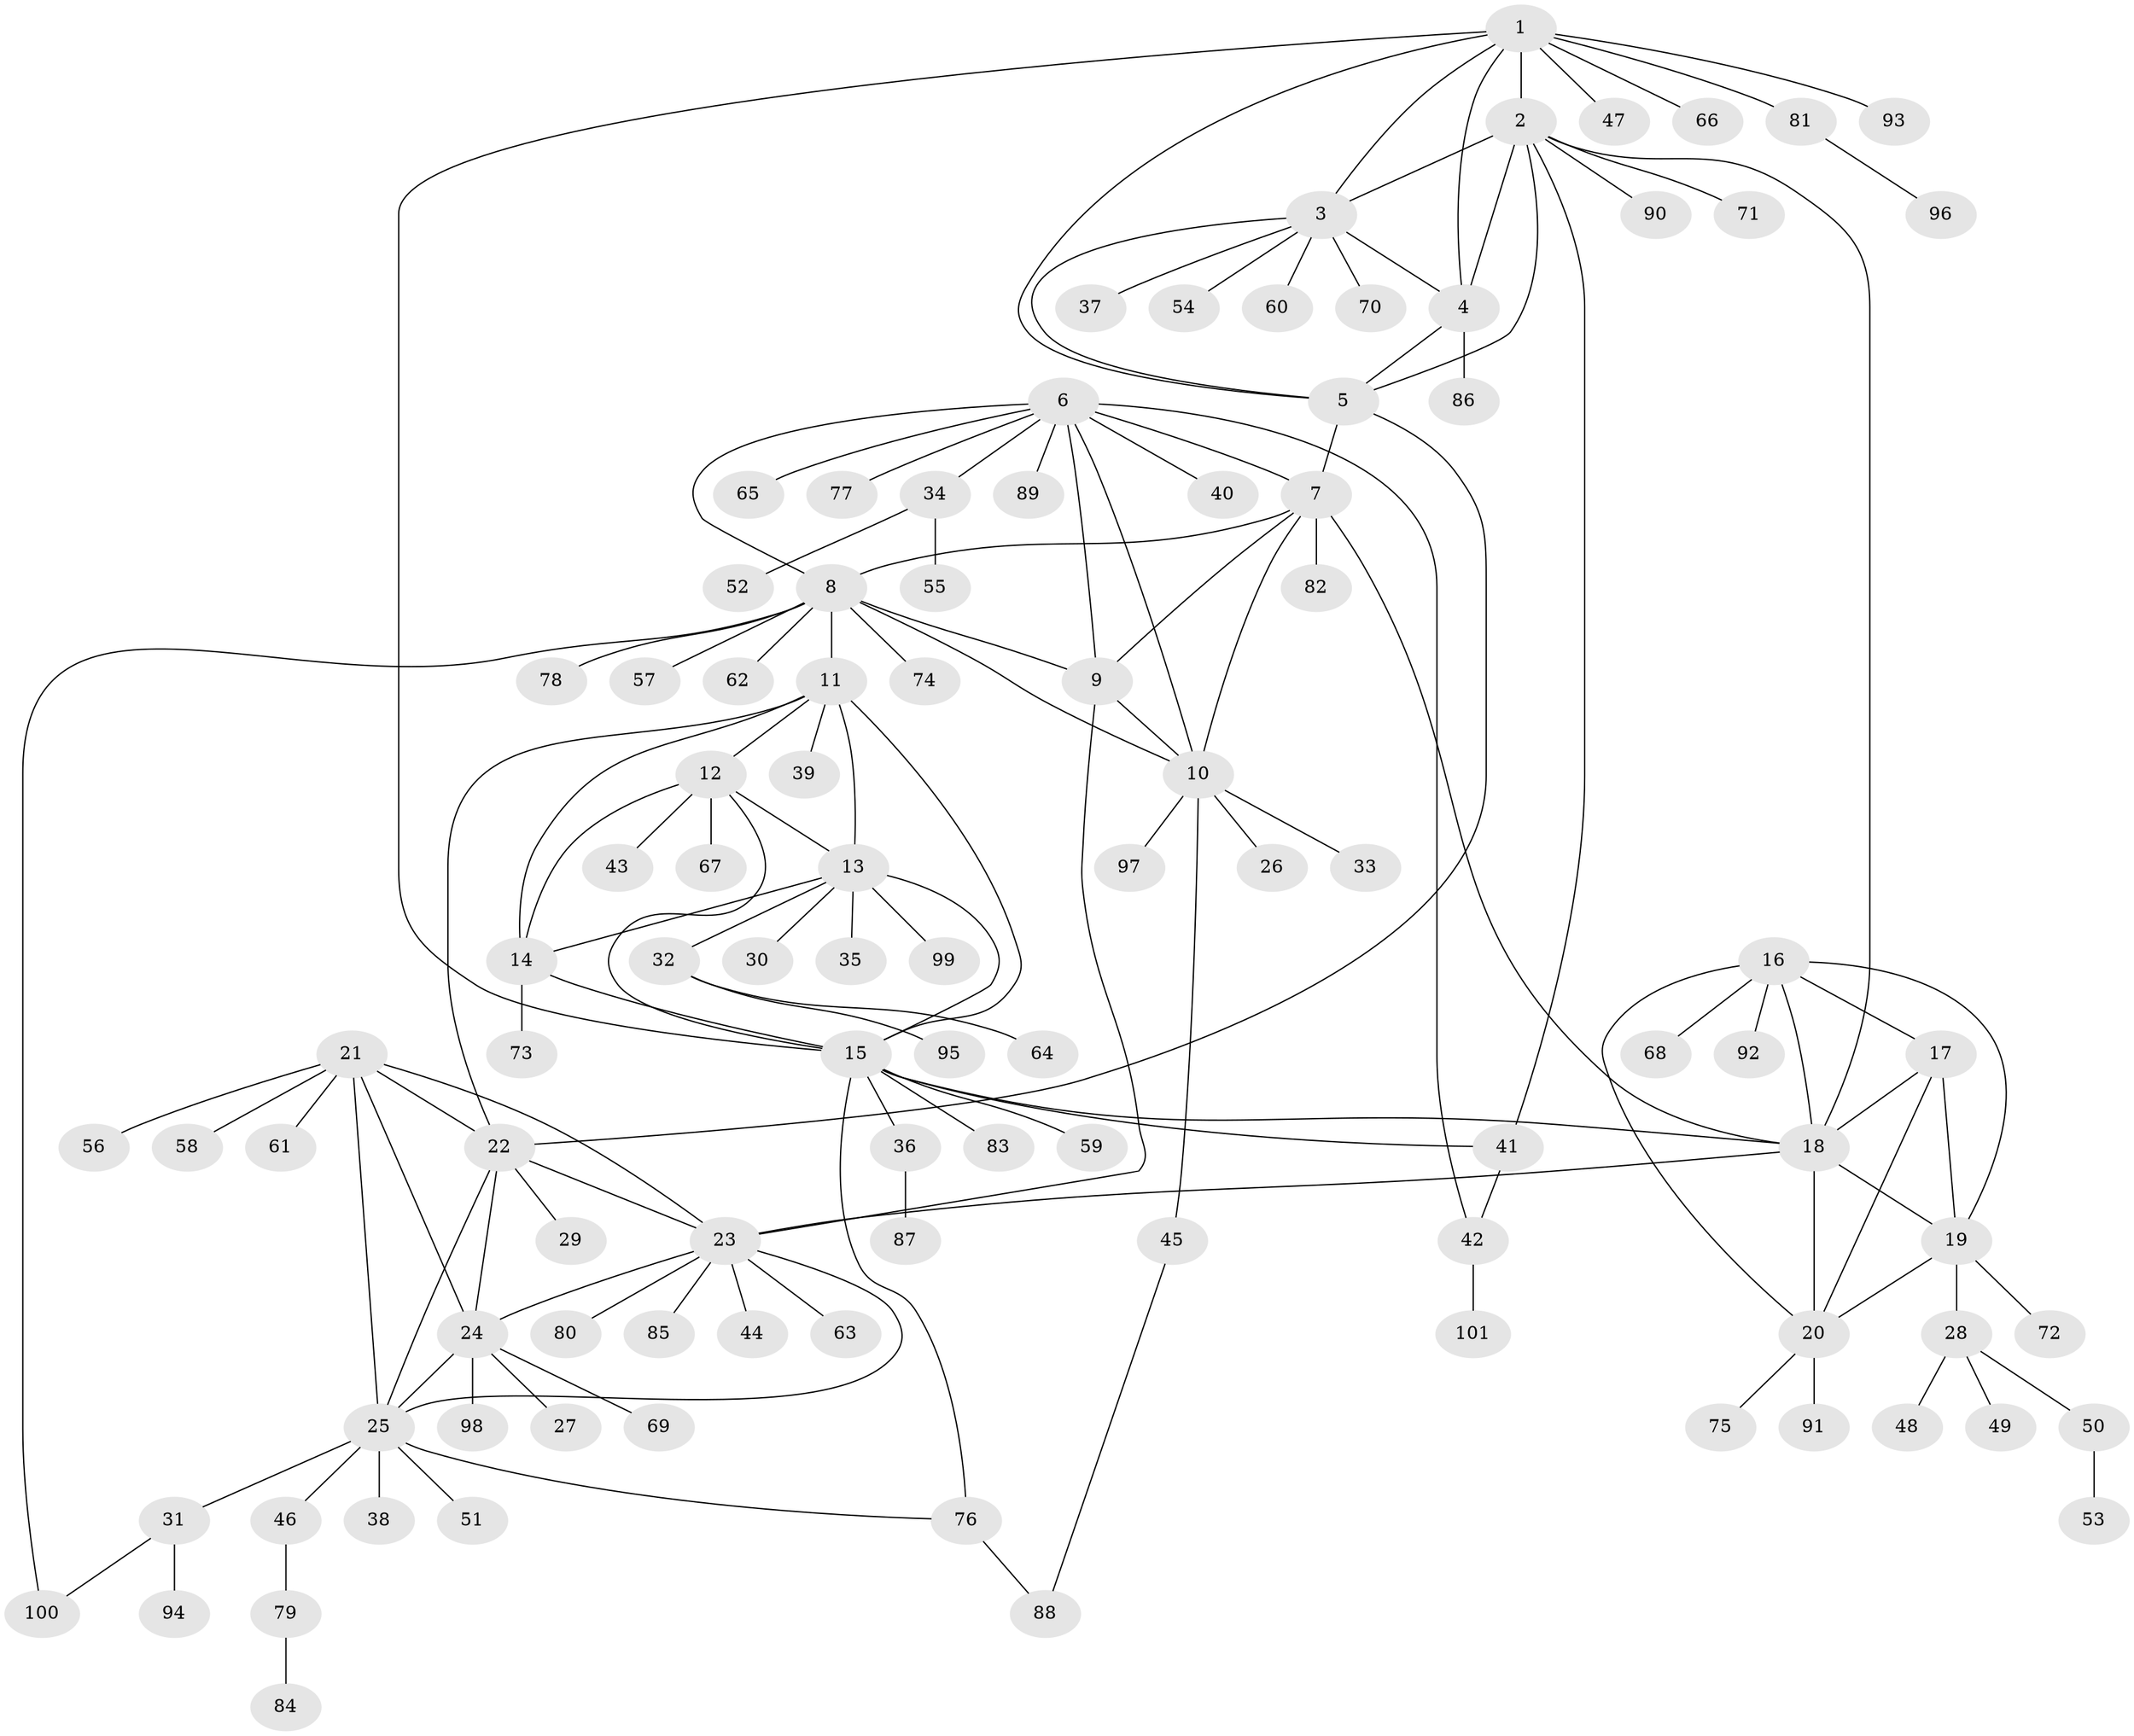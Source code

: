 // coarse degree distribution, {9: 0.03333333333333333, 8: 0.05, 4: 0.03333333333333333, 5: 0.08333333333333333, 6: 0.03333333333333333, 10: 0.05, 7: 0.03333333333333333, 3: 0.016666666666666666, 2: 0.1, 1: 0.5666666666666667}
// Generated by graph-tools (version 1.1) at 2025/19/03/04/25 18:19:50]
// undirected, 101 vertices, 141 edges
graph export_dot {
graph [start="1"]
  node [color=gray90,style=filled];
  1;
  2;
  3;
  4;
  5;
  6;
  7;
  8;
  9;
  10;
  11;
  12;
  13;
  14;
  15;
  16;
  17;
  18;
  19;
  20;
  21;
  22;
  23;
  24;
  25;
  26;
  27;
  28;
  29;
  30;
  31;
  32;
  33;
  34;
  35;
  36;
  37;
  38;
  39;
  40;
  41;
  42;
  43;
  44;
  45;
  46;
  47;
  48;
  49;
  50;
  51;
  52;
  53;
  54;
  55;
  56;
  57;
  58;
  59;
  60;
  61;
  62;
  63;
  64;
  65;
  66;
  67;
  68;
  69;
  70;
  71;
  72;
  73;
  74;
  75;
  76;
  77;
  78;
  79;
  80;
  81;
  82;
  83;
  84;
  85;
  86;
  87;
  88;
  89;
  90;
  91;
  92;
  93;
  94;
  95;
  96;
  97;
  98;
  99;
  100;
  101;
  1 -- 2;
  1 -- 3;
  1 -- 4;
  1 -- 5;
  1 -- 15;
  1 -- 47;
  1 -- 66;
  1 -- 81;
  1 -- 93;
  2 -- 3;
  2 -- 4;
  2 -- 5;
  2 -- 18;
  2 -- 41;
  2 -- 71;
  2 -- 90;
  3 -- 4;
  3 -- 5;
  3 -- 37;
  3 -- 54;
  3 -- 60;
  3 -- 70;
  4 -- 5;
  4 -- 86;
  5 -- 7;
  5 -- 22;
  6 -- 7;
  6 -- 8;
  6 -- 9;
  6 -- 10;
  6 -- 34;
  6 -- 40;
  6 -- 42;
  6 -- 65;
  6 -- 77;
  6 -- 89;
  7 -- 8;
  7 -- 9;
  7 -- 10;
  7 -- 18;
  7 -- 82;
  8 -- 9;
  8 -- 10;
  8 -- 11;
  8 -- 57;
  8 -- 62;
  8 -- 74;
  8 -- 78;
  8 -- 100;
  9 -- 10;
  9 -- 23;
  10 -- 26;
  10 -- 33;
  10 -- 45;
  10 -- 97;
  11 -- 12;
  11 -- 13;
  11 -- 14;
  11 -- 15;
  11 -- 22;
  11 -- 39;
  12 -- 13;
  12 -- 14;
  12 -- 15;
  12 -- 43;
  12 -- 67;
  13 -- 14;
  13 -- 15;
  13 -- 30;
  13 -- 32;
  13 -- 35;
  13 -- 99;
  14 -- 15;
  14 -- 73;
  15 -- 18;
  15 -- 36;
  15 -- 41;
  15 -- 59;
  15 -- 76;
  15 -- 83;
  16 -- 17;
  16 -- 18;
  16 -- 19;
  16 -- 20;
  16 -- 68;
  16 -- 92;
  17 -- 18;
  17 -- 19;
  17 -- 20;
  18 -- 19;
  18 -- 20;
  18 -- 23;
  19 -- 20;
  19 -- 28;
  19 -- 72;
  20 -- 75;
  20 -- 91;
  21 -- 22;
  21 -- 23;
  21 -- 24;
  21 -- 25;
  21 -- 56;
  21 -- 58;
  21 -- 61;
  22 -- 23;
  22 -- 24;
  22 -- 25;
  22 -- 29;
  23 -- 24;
  23 -- 25;
  23 -- 44;
  23 -- 63;
  23 -- 80;
  23 -- 85;
  24 -- 25;
  24 -- 27;
  24 -- 69;
  24 -- 98;
  25 -- 31;
  25 -- 38;
  25 -- 46;
  25 -- 51;
  25 -- 76;
  28 -- 48;
  28 -- 49;
  28 -- 50;
  31 -- 94;
  31 -- 100;
  32 -- 64;
  32 -- 95;
  34 -- 52;
  34 -- 55;
  36 -- 87;
  41 -- 42;
  42 -- 101;
  45 -- 88;
  46 -- 79;
  50 -- 53;
  76 -- 88;
  79 -- 84;
  81 -- 96;
}
